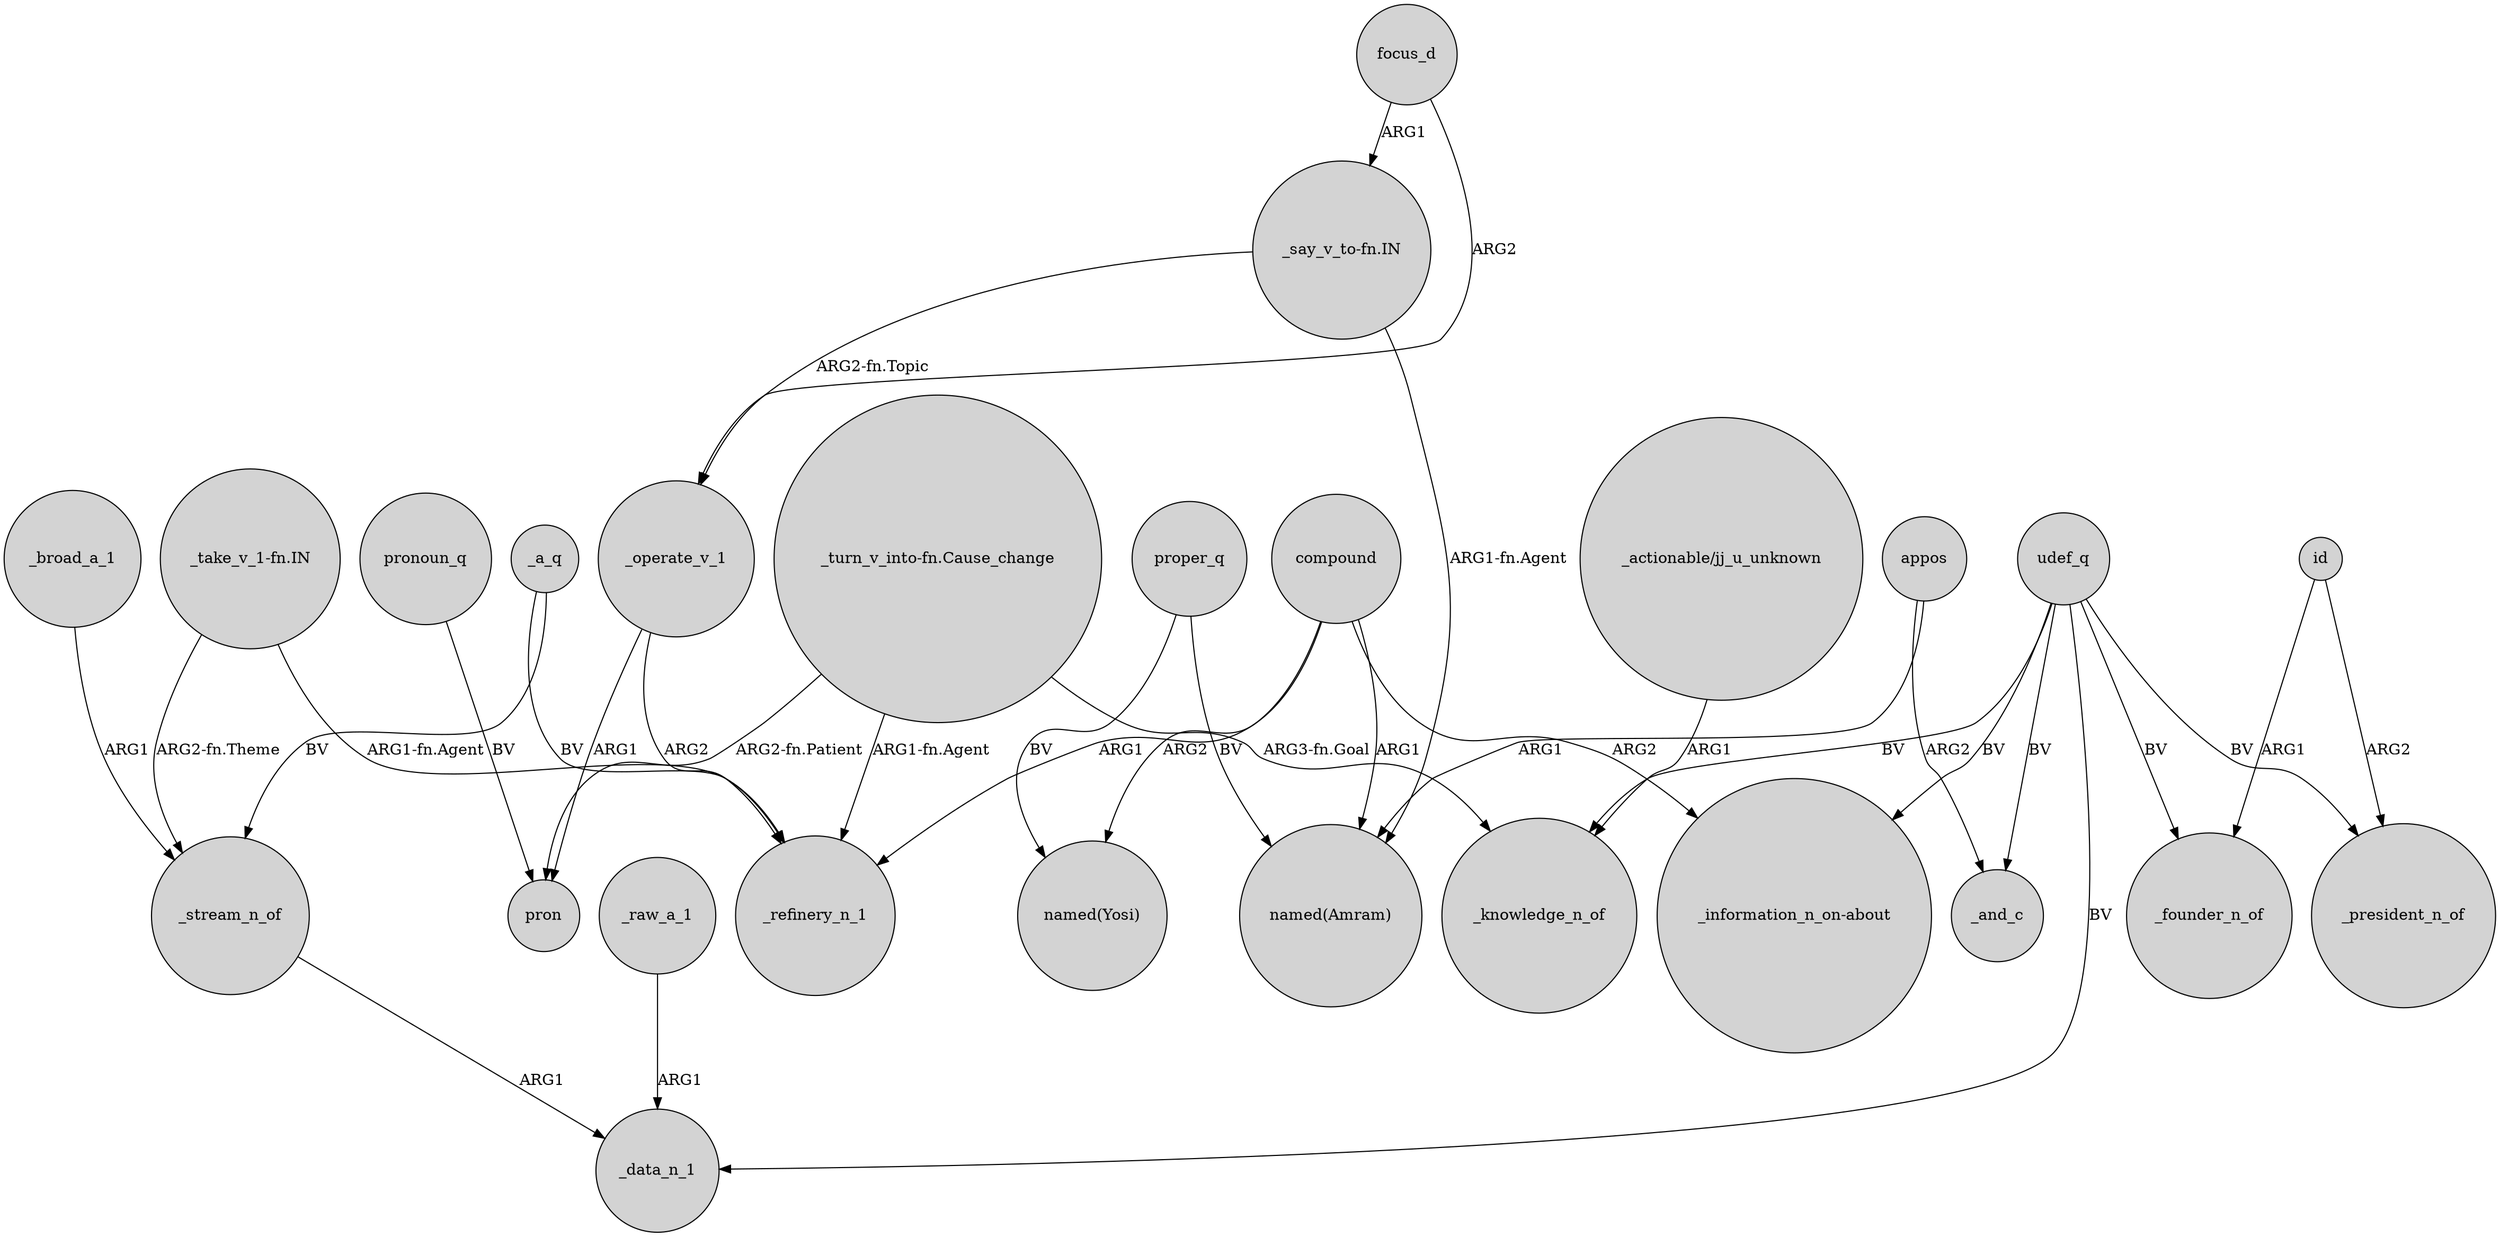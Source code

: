 digraph {
	node [shape=circle style=filled]
	_broad_a_1 -> _stream_n_of [label=ARG1]
	_operate_v_1 -> _refinery_n_1 [label=ARG2]
	compound -> "_information_n_on-about" [label=ARG2]
	_stream_n_of -> _data_n_1 [label=ARG1]
	udef_q -> _knowledge_n_of [label=BV]
	"_turn_v_into-fn.Cause_change" -> _refinery_n_1 [label="ARG1-fn.Agent"]
	_operate_v_1 -> pron [label=ARG1]
	"_take_v_1-fn.IN" -> _stream_n_of [label="ARG2-fn.Theme"]
	_a_q -> _refinery_n_1 [label=BV]
	udef_q -> _founder_n_of [label=BV]
	"_say_v_to-fn.IN" -> "named(Amram)" [label="ARG1-fn.Agent"]
	"_actionable/jj_u_unknown" -> _knowledge_n_of [label=ARG1]
	focus_d -> _operate_v_1 [label=ARG2]
	udef_q -> "_information_n_on-about" [label=BV]
	appos -> "named(Amram)" [label=ARG1]
	pronoun_q -> pron [label=BV]
	compound -> "named(Amram)" [label=ARG1]
	udef_q -> _data_n_1 [label=BV]
	appos -> _and_c [label=ARG2]
	"_say_v_to-fn.IN" -> _operate_v_1 [label="ARG2-fn.Topic"]
	udef_q -> _president_n_of [label=BV]
	_a_q -> _stream_n_of [label=BV]
	"_turn_v_into-fn.Cause_change" -> pron [label="ARG2-fn.Patient"]
	proper_q -> "named(Yosi)" [label=BV]
	_raw_a_1 -> _data_n_1 [label=ARG1]
	id -> _founder_n_of [label=ARG1]
	"_take_v_1-fn.IN" -> _refinery_n_1 [label="ARG1-fn.Agent"]
	compound -> _refinery_n_1 [label=ARG1]
	id -> _president_n_of [label=ARG2]
	"_turn_v_into-fn.Cause_change" -> _knowledge_n_of [label="ARG3-fn.Goal"]
	udef_q -> _and_c [label=BV]
	proper_q -> "named(Amram)" [label=BV]
	focus_d -> "_say_v_to-fn.IN" [label=ARG1]
	compound -> "named(Yosi)" [label=ARG2]
}

